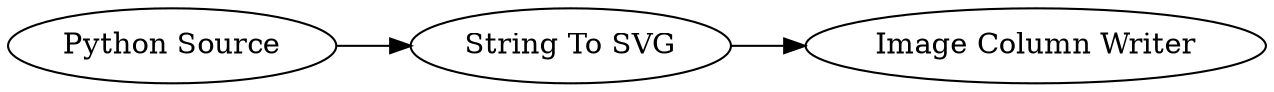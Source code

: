 digraph {
	2 -> 3
	1 -> 2
	1 [label="Python Source"]
	3 [label="Image Column Writer"]
	2 [label="String To SVG"]
	rankdir=LR
}
